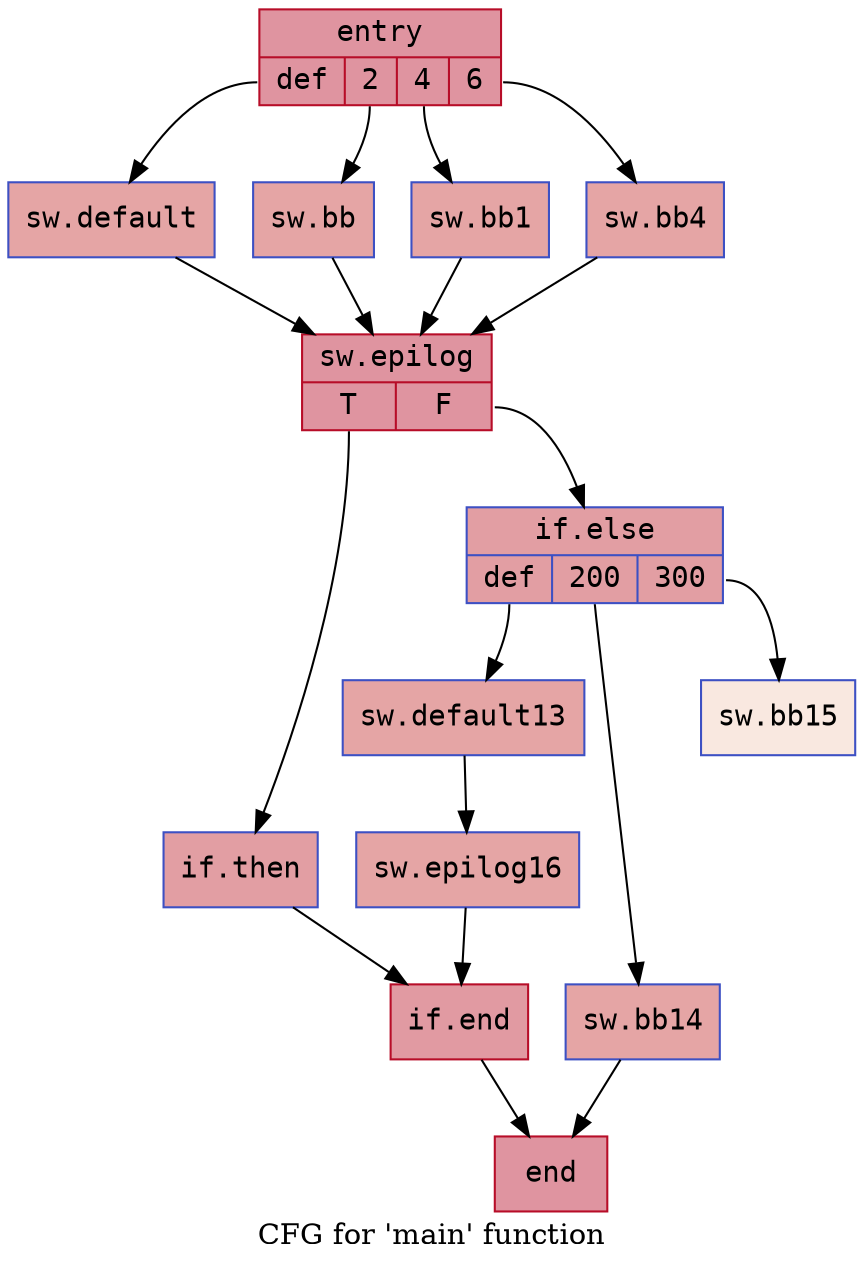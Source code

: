 digraph "CFG for 'main' function" {
	label="CFG for 'main' function";

	Node0x638e3007c1b0 [shape=record,color="#b70d28ff", style=filled, fillcolor="#b70d2870" fontname="Courier",label="{entry|{<s0>def|<s1>2|<s2>4|<s3>6}}"];
	Node0x638e3007c1b0:s0 -> Node0x638e300df680;
	Node0x638e3007c1b0:s1 -> Node0x638e300df7a0;
	Node0x638e3007c1b0:s2 -> Node0x638e300df8b0;
	Node0x638e3007c1b0:s3 -> Node0x638e300df9c0;
	Node0x638e300df7a0 [shape=record,color="#3d50c3ff", style=filled, fillcolor="#c5333470" fontname="Courier",label="{sw.bb}"];
	Node0x638e300df7a0 -> Node0x638e300df820;
	Node0x638e300df8b0 [shape=record,color="#3d50c3ff", style=filled, fillcolor="#c5333470" fontname="Courier",label="{sw.bb1}"];
	Node0x638e300df8b0 -> Node0x638e300df820;
	Node0x638e300df9c0 [shape=record,color="#3d50c3ff", style=filled, fillcolor="#c5333470" fontname="Courier",label="{sw.bb4}"];
	Node0x638e300df9c0 -> Node0x638e300df820;
	Node0x638e300df680 [shape=record,color="#3d50c3ff", style=filled, fillcolor="#c5333470" fontname="Courier",label="{sw.default}"];
	Node0x638e300df680 -> Node0x638e300df820;
	Node0x638e300df820 [shape=record,color="#b70d28ff", style=filled, fillcolor="#b70d2870" fontname="Courier",label="{sw.epilog|{<s0>T|<s1>F}}"];
	Node0x638e300df820:s0 -> Node0x638e300df930;
	Node0x638e300df820:s1 -> Node0x638e300e10a0;
	Node0x638e300df930 [shape=record,color="#3d50c3ff", style=filled, fillcolor="#be242e70" fontname="Courier",label="{if.then}"];
	Node0x638e300df930 -> Node0x638e300e1040;
	Node0x638e300e10a0 [shape=record,color="#3d50c3ff", style=filled, fillcolor="#be242e70" fontname="Courier",label="{if.else|{<s0>def|<s1>200|<s2>300}}"];
	Node0x638e300e10a0:s0 -> Node0x638e300e1120;
	Node0x638e300e10a0:s1 -> Node0x638e300e1650;
	Node0x638e300e10a0:s2 -> Node0x638e300e1760;
	Node0x638e300e1120 [shape=record,color="#3d50c3ff", style=filled, fillcolor="#c5333470" fontname="Courier",label="{sw.default13}"];
	Node0x638e300e1120 -> Node0x638e300e15c0;
	Node0x638e300e1650 [shape=record,color="#3d50c3ff", style=filled, fillcolor="#c5333470" fontname="Courier",label="{sw.bb14}"];
	Node0x638e300e1650 -> Node0x638e300e16d0;
	Node0x638e300e1760 [shape=record,color="#3d50c3ff", style=filled, fillcolor="#f1ccb870" fontname="Courier",label="{sw.bb15}"];
	Node0x638e300e15c0 [shape=record,color="#3d50c3ff", style=filled, fillcolor="#c5333470" fontname="Courier",label="{sw.epilog16}"];
	Node0x638e300e15c0 -> Node0x638e300e1040;
	Node0x638e300e1040 [shape=record,color="#b70d28ff", style=filled, fillcolor="#bb1b2c70" fontname="Courier",label="{if.end}"];
	Node0x638e300e1040 -> Node0x638e300e16d0;
	Node0x638e300e16d0 [shape=record,color="#b70d28ff", style=filled, fillcolor="#b70d2870" fontname="Courier",label="{end}"];
}

